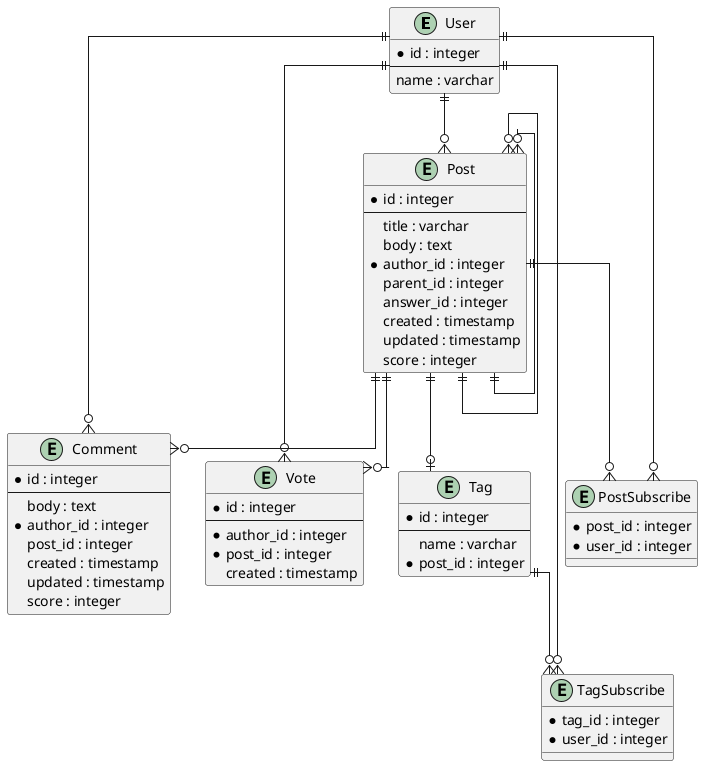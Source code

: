 @startuml
skinparam linetype ortho

entity User {
  * id : integer
  --
  name : varchar
}

entity Post {
  * id : integer
  --
  title : varchar
  body : text
  * author_id : integer
  parent_id : integer
  answer_id : integer
  created : timestamp
  updated : timestamp
  score : integer
}

entity Comment {
  * id : integer
  --
  body : text
  * author_id : integer
  post_id : integer
  created : timestamp
  updated : timestamp
  score : integer
}

entity Vote {
  * id : integer
  --
  * author_id : integer
  * post_id : integer
  created : timestamp
}

entity Tag {
  * id : integer
  --
  name : varchar
  * post_id : integer
}

entity PostSubscribe {
  * post_id : integer
  * user_id : integer
}

entity TagSubscribe {
  * tag_id : integer
  * user_id : integer
}

User ||--o{ Post 
User ||--o{ Comment
User ||--o{ Vote

Post ||--o{ Comment
Post ||--o{ Vote
Post ||--o| Tag

Post ||--o{ PostSubscribe
User ||--o{ PostSubscribe

Tag ||--o{ TagSubscribe
User ||--o{ TagSubscribe

Post }o--|| Post
Post }o--|| Post
@enduml